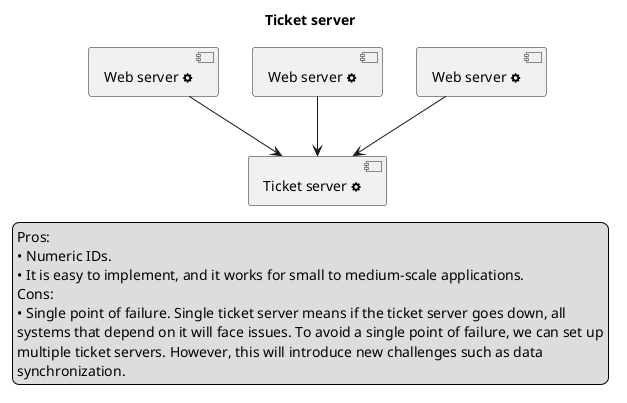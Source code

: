 @startuml
'https://plantuml.com/component-diagram

title "Ticket server"

[Web server <&cog>] as web_server1
[Web server <&cog>] as web_server2
[Web server <&cog>] as web_server3
[Ticket server <&cog>] as ticket_server

[web_server1] --> ticket_server
[web_server2] --> ticket_server
[web_server3] --> ticket_server

legend
    Pros:
    • Numeric IDs.
    • It is easy to implement, and it works for small to medium-scale applications.
    Cons:
    • Single point of failure. Single ticket server means if the ticket server goes down, all
    systems that depend on it will face issues. To avoid a single point of failure, we can set up
    multiple ticket servers. However, this will introduce new challenges such as data
    synchronization.
end legend
@enduml